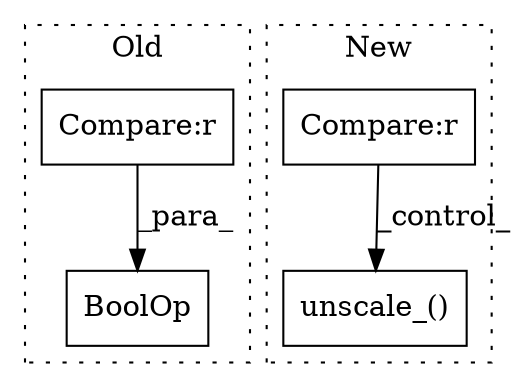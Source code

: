 digraph G {
subgraph cluster0 {
1 [label="BoolOp" a="72" s="8736" l="74" shape="box"];
3 [label="Compare:r" a="40" s="8770" l="40" shape="box"];
label = "Old";
style="dotted";
}
subgraph cluster1 {
2 [label="unscale_()" a="75" s="10695,10729" l="16,1" shape="box"];
4 [label="Compare:r" a="40" s="10643" l="34" shape="box"];
label = "New";
style="dotted";
}
3 -> 1 [label="_para_"];
4 -> 2 [label="_control_"];
}